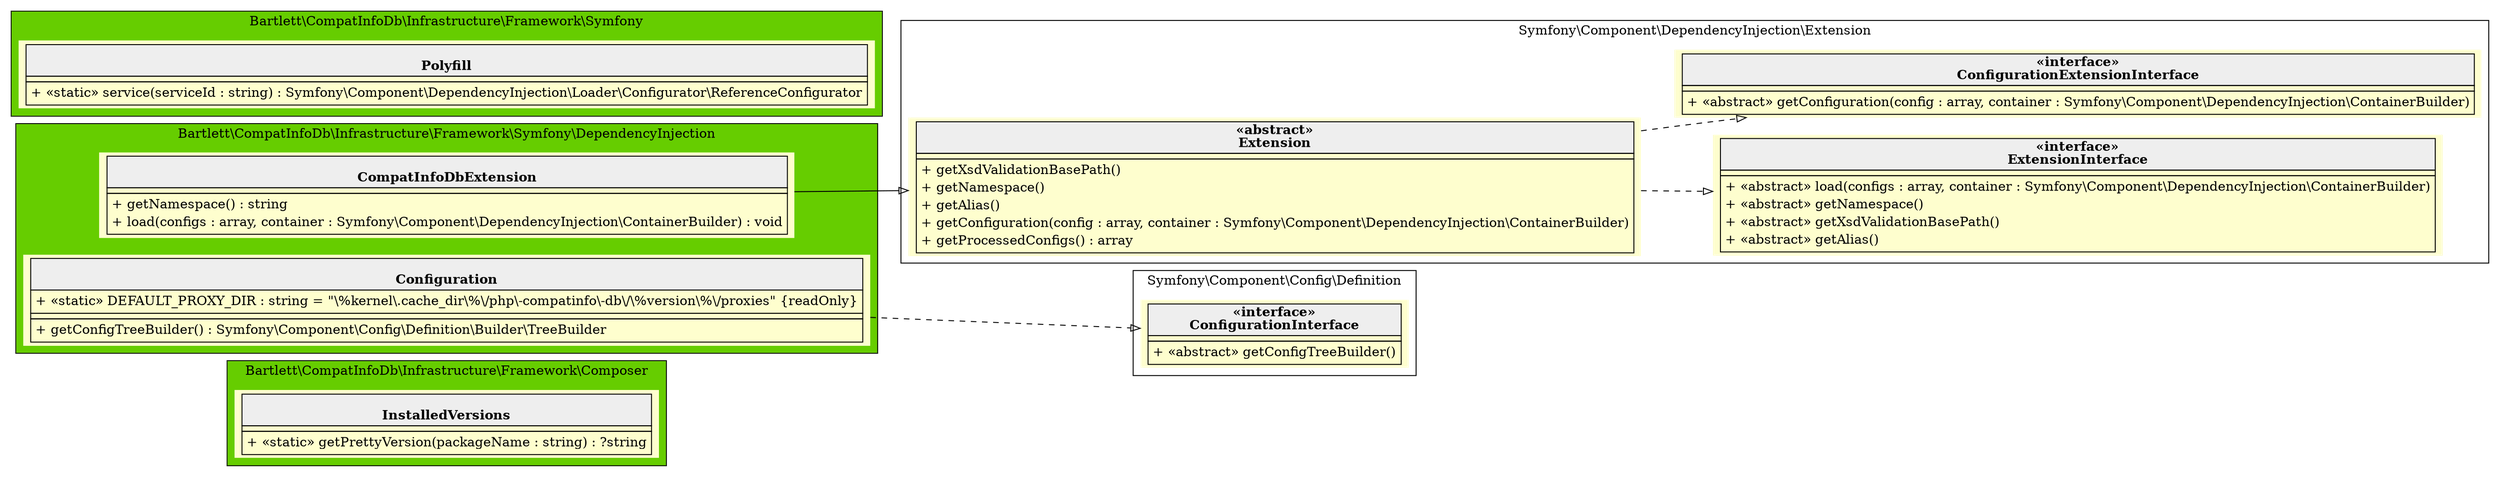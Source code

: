 digraph {
  graph [rankdir="LR" bgcolor="transparent"]
  node [fillcolor="#FEFECE" style="filled"]
  subgraph cluster_0 {
    graph [bgcolor="chartreuse3"]
    label = "Bartlett\\CompatInfoDb\\Infrastructure\\Framework\\Composer"
    "Bartlett\\CompatInfoDb\\Infrastructure\\Framework\\Composer\\InstalledVersions" [shape="none" label=<
<table cellspacing="0" border="0" cellborder="1">
    <tr><td bgcolor="#eeeeee"><b><br/>InstalledVersions</b></td></tr>
    <tr><td></td></tr>
    <tr><td><table border="0" cellspacing="0" cellpadding="2">
    <tr><td align="left">+ «static» getPrettyVersion(packageName : string) : ?string</td></tr>
</table></td></tr>
</table>>]
  }
  subgraph cluster_1 {
    graph [bgcolor="chartreuse3"]
    label = "Bartlett\\CompatInfoDb\\Infrastructure\\Framework\\Symfony\\DependencyInjection"
    "Bartlett\\CompatInfoDb\\Infrastructure\\Framework\\Symfony\\DependencyInjection\\CompatInfoDbExtension" [shape="none" label=<
<table cellspacing="0" border="0" cellborder="1">
    <tr><td bgcolor="#eeeeee"><b><br/>CompatInfoDbExtension</b></td></tr>
    <tr><td></td></tr>
    <tr><td><table border="0" cellspacing="0" cellpadding="2">
    <tr><td align="left">+ getNamespace() : string</td></tr>
    <tr><td align="left">+ load(configs : array, container : Symfony\\Component\\DependencyInjection\\ContainerBuilder) : void</td></tr>
</table></td></tr>
</table>>]
    "Bartlett\\CompatInfoDb\\Infrastructure\\Framework\\Symfony\\DependencyInjection\\Configuration" [shape="none" label=<
<table cellspacing="0" border="0" cellborder="1">
    <tr><td bgcolor="#eeeeee"><b><br/>Configuration</b></td></tr>
    <tr><td><table border="0" cellspacing="0" cellpadding="2">
    <tr><td align="left">+ «static» DEFAULT_PROXY_DIR : string = "\%kernel\.cache_dir\%\/php\-compatinfo\-db\/\%version\%\/proxies" {readOnly}</td></tr>
</table></td></tr>
    <tr><td></td></tr>
    <tr><td><table border="0" cellspacing="0" cellpadding="2">
    <tr><td align="left">+ getConfigTreeBuilder() : Symfony\\Component\\Config\\Definition\\Builder\\TreeBuilder</td></tr>
</table></td></tr>
</table>>]
  }
  subgraph cluster_2 {
    label = "Symfony\\Component\\DependencyInjection\\Extension"
    "Symfony\\Component\\DependencyInjection\\Extension\\Extension" [shape="none" label=<
<table cellspacing="0" border="0" cellborder="1">
    <tr><td bgcolor="#eeeeee"><b>«abstract»<br/>Extension</b></td></tr>
    <tr><td></td></tr>
    <tr><td><table border="0" cellspacing="0" cellpadding="2">
    <tr><td align="left">+ getXsdValidationBasePath()</td></tr>
    <tr><td align="left">+ getNamespace()</td></tr>
    <tr><td align="left">+ getAlias()</td></tr>
    <tr><td align="left">+ getConfiguration(config : array, container : Symfony\\Component\\DependencyInjection\\ContainerBuilder)</td></tr>
    <tr><td align="left">+ getProcessedConfigs() : array</td></tr>
</table></td></tr>
</table>>]
    "Symfony\\Component\\DependencyInjection\\Extension\\ExtensionInterface" [shape="none" label=<
<table cellspacing="0" border="0" cellborder="1">
    <tr><td bgcolor="#eeeeee"><b>«interface»<br/>ExtensionInterface</b></td></tr>
    <tr><td></td></tr>
    <tr><td><table border="0" cellspacing="0" cellpadding="2">
    <tr><td align="left">+ «abstract» load(configs : array, container : Symfony\\Component\\DependencyInjection\\ContainerBuilder)</td></tr>
    <tr><td align="left">+ «abstract» getNamespace()</td></tr>
    <tr><td align="left">+ «abstract» getXsdValidationBasePath()</td></tr>
    <tr><td align="left">+ «abstract» getAlias()</td></tr>
</table></td></tr>
</table>>]
    "Symfony\\Component\\DependencyInjection\\Extension\\ConfigurationExtensionInterface" [shape="none" label=<
<table cellspacing="0" border="0" cellborder="1">
    <tr><td bgcolor="#eeeeee"><b>«interface»<br/>ConfigurationExtensionInterface</b></td></tr>
    <tr><td></td></tr>
    <tr><td><table border="0" cellspacing="0" cellpadding="2">
    <tr><td align="left">+ «abstract» getConfiguration(config : array, container : Symfony\\Component\\DependencyInjection\\ContainerBuilder)</td></tr>
</table></td></tr>
</table>>]
  }
  subgraph cluster_3 {
    label = "Symfony\\Component\\Config\\Definition"
    "Symfony\\Component\\Config\\Definition\\ConfigurationInterface" [shape="none" label=<
<table cellspacing="0" border="0" cellborder="1">
    <tr><td bgcolor="#eeeeee"><b>«interface»<br/>ConfigurationInterface</b></td></tr>
    <tr><td></td></tr>
    <tr><td><table border="0" cellspacing="0" cellpadding="2">
    <tr><td align="left">+ «abstract» getConfigTreeBuilder()</td></tr>
</table></td></tr>
</table>>]
  }
  subgraph cluster_4 {
    graph [bgcolor="chartreuse3"]
    label = "Bartlett\\CompatInfoDb\\Infrastructure\\Framework\\Symfony"
    "Bartlett\\CompatInfoDb\\Infrastructure\\Framework\\Symfony\\Polyfill" [shape="none" label=<
<table cellspacing="0" border="0" cellborder="1">
    <tr><td bgcolor="#eeeeee"><b><br/>Polyfill</b></td></tr>
    <tr><td></td></tr>
    <tr><td><table border="0" cellspacing="0" cellpadding="2">
    <tr><td align="left">+ «static» service(serviceId : string) : Symfony\\Component\\DependencyInjection\\Loader\\Configurator\\ReferenceConfigurator</td></tr>
</table></td></tr>
</table>>]
  }
  "Symfony\\Component\\DependencyInjection\\Extension\\Extension" -> "Symfony\\Component\\DependencyInjection\\Extension\\ExtensionInterface" [arrowhead="empty" style="dashed"]
  "Symfony\\Component\\DependencyInjection\\Extension\\Extension" -> "Symfony\\Component\\DependencyInjection\\Extension\\ConfigurationExtensionInterface" [arrowhead="empty" style="dashed"]
  "Bartlett\\CompatInfoDb\\Infrastructure\\Framework\\Symfony\\DependencyInjection\\CompatInfoDbExtension" -> "Symfony\\Component\\DependencyInjection\\Extension\\Extension" [arrowhead="empty" style="filled"]
  "Bartlett\\CompatInfoDb\\Infrastructure\\Framework\\Symfony\\DependencyInjection\\Configuration" -> "Symfony\\Component\\Config\\Definition\\ConfigurationInterface" [arrowhead="empty" style="dashed"]
}
